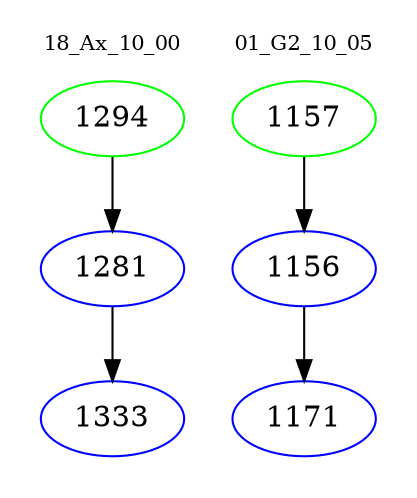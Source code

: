 digraph{
subgraph cluster_0 {
color = white
label = "18_Ax_10_00";
fontsize=10;
T0_1294 [label="1294", color="green"]
T0_1294 -> T0_1281 [color="black"]
T0_1281 [label="1281", color="blue"]
T0_1281 -> T0_1333 [color="black"]
T0_1333 [label="1333", color="blue"]
}
subgraph cluster_1 {
color = white
label = "01_G2_10_05";
fontsize=10;
T1_1157 [label="1157", color="green"]
T1_1157 -> T1_1156 [color="black"]
T1_1156 [label="1156", color="blue"]
T1_1156 -> T1_1171 [color="black"]
T1_1171 [label="1171", color="blue"]
}
}
